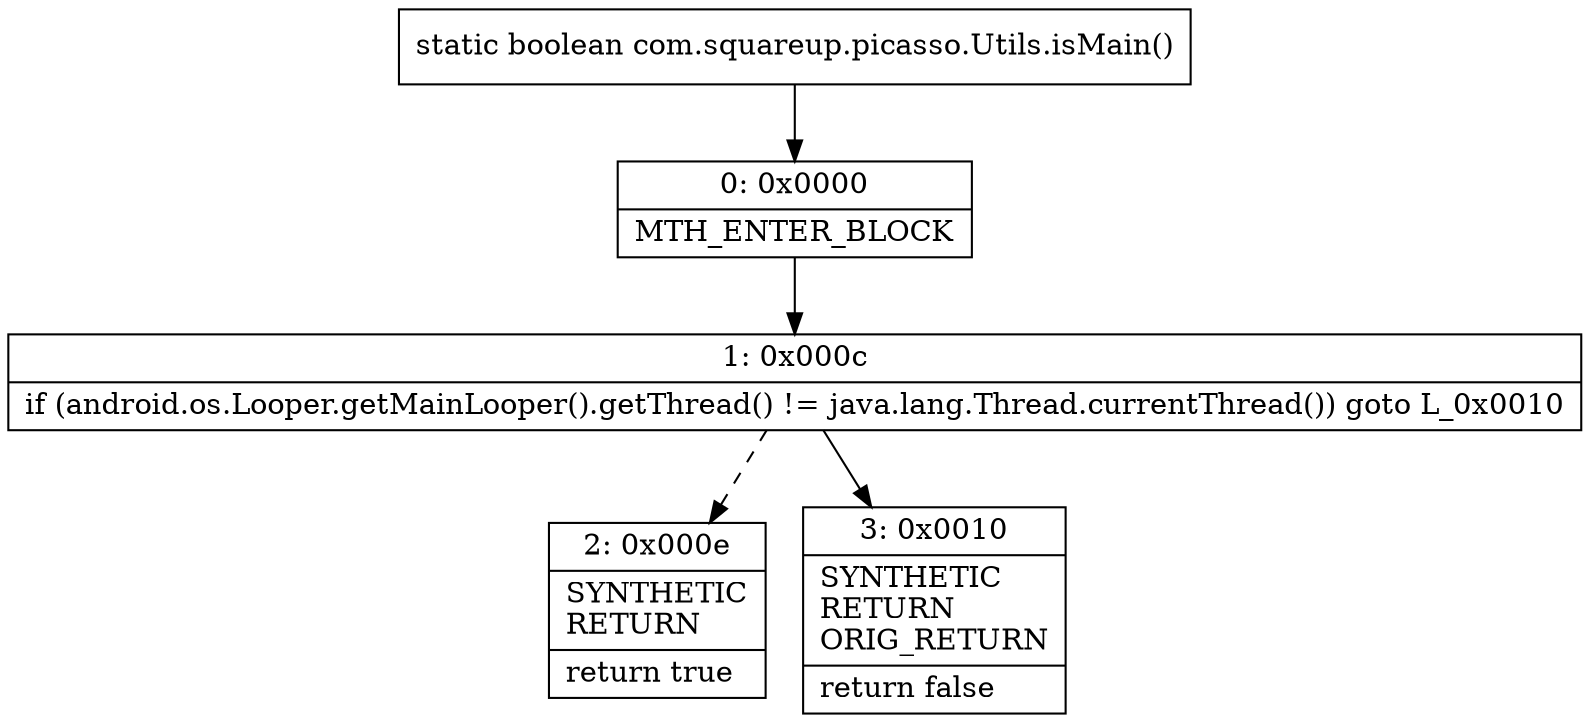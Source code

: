 digraph "CFG forcom.squareup.picasso.Utils.isMain()Z" {
Node_0 [shape=record,label="{0\:\ 0x0000|MTH_ENTER_BLOCK\l}"];
Node_1 [shape=record,label="{1\:\ 0x000c|if (android.os.Looper.getMainLooper().getThread() != java.lang.Thread.currentThread()) goto L_0x0010\l}"];
Node_2 [shape=record,label="{2\:\ 0x000e|SYNTHETIC\lRETURN\l|return true\l}"];
Node_3 [shape=record,label="{3\:\ 0x0010|SYNTHETIC\lRETURN\lORIG_RETURN\l|return false\l}"];
MethodNode[shape=record,label="{static boolean com.squareup.picasso.Utils.isMain() }"];
MethodNode -> Node_0;
Node_0 -> Node_1;
Node_1 -> Node_2[style=dashed];
Node_1 -> Node_3;
}


